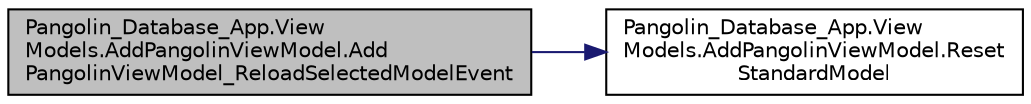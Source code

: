 digraph "Pangolin_Database_App.ViewModels.AddPangolinViewModel.AddPangolinViewModel_ReloadSelectedModelEvent"
{
 // LATEX_PDF_SIZE
  edge [fontname="Helvetica",fontsize="10",labelfontname="Helvetica",labelfontsize="10"];
  node [fontname="Helvetica",fontsize="10",shape=record];
  rankdir="LR";
  Node1 [label="Pangolin_Database_App.View\lModels.AddPangolinViewModel.Add\lPangolinViewModel_ReloadSelectedModelEvent",height=0.2,width=0.4,color="black", fillcolor="grey75", style="filled", fontcolor="black",tooltip="Resets the standard model if save \"no\" button is clicked"];
  Node1 -> Node2 [color="midnightblue",fontsize="10",style="solid"];
  Node2 [label="Pangolin_Database_App.View\lModels.AddPangolinViewModel.Reset\lStandardModel",height=0.2,width=0.4,color="black", fillcolor="white", style="filled",URL="$class_pangolin___database___app_1_1_view_models_1_1_add_pangolin_view_model.html#a857c84fe52b2796b033917786fb6d149",tooltip="Resets standardmodel if change of pangolin selection"];
}
